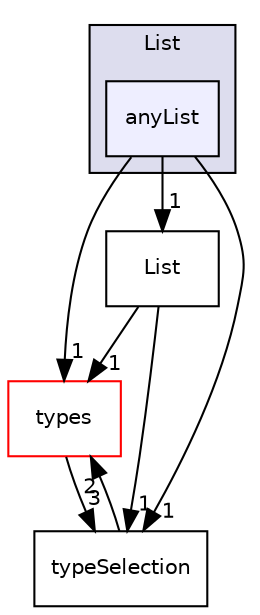 digraph "src/phasicFlow/containers/List/anyList" {
  compound=true
  node [ fontsize="10", fontname="Helvetica"];
  edge [ labelfontsize="10", labelfontname="Helvetica"];
  subgraph clusterdir_0188d416f4dc3fe2d73e6709e73f243f {
    graph [ bgcolor="#ddddee", pencolor="black", label="List" fontname="Helvetica", fontsize="10", URL="dir_0188d416f4dc3fe2d73e6709e73f243f.html"]
  dir_3eaf9348734be2806d8c55b37dd7a1d7 [shape=box, label="anyList", style="filled", fillcolor="#eeeeff", pencolor="black", URL="dir_3eaf9348734be2806d8c55b37dd7a1d7.html"];
  }
  dir_e8baec020e471dff3bc06b812491e6c5 [shape=box label="types" fillcolor="white" style="filled" color="red" URL="dir_e8baec020e471dff3bc06b812491e6c5.html"];
  dir_54572642b19a45e8c6ab7089112e8146 [shape=box label="List" URL="dir_54572642b19a45e8c6ab7089112e8146.html"];
  dir_4419dd78bee2bde1362d842a02bd0463 [shape=box label="typeSelection" URL="dir_4419dd78bee2bde1362d842a02bd0463.html"];
  dir_3eaf9348734be2806d8c55b37dd7a1d7->dir_e8baec020e471dff3bc06b812491e6c5 [headlabel="1", labeldistance=1.5 headhref="dir_000089_000175.html"];
  dir_3eaf9348734be2806d8c55b37dd7a1d7->dir_54572642b19a45e8c6ab7089112e8146 [headlabel="1", labeldistance=1.5 headhref="dir_000089_000090.html"];
  dir_3eaf9348734be2806d8c55b37dd7a1d7->dir_4419dd78bee2bde1362d842a02bd0463 [headlabel="1", labeldistance=1.5 headhref="dir_000089_000179.html"];
  dir_e8baec020e471dff3bc06b812491e6c5->dir_4419dd78bee2bde1362d842a02bd0463 [headlabel="3", labeldistance=1.5 headhref="dir_000175_000179.html"];
  dir_54572642b19a45e8c6ab7089112e8146->dir_e8baec020e471dff3bc06b812491e6c5 [headlabel="1", labeldistance=1.5 headhref="dir_000090_000175.html"];
  dir_54572642b19a45e8c6ab7089112e8146->dir_4419dd78bee2bde1362d842a02bd0463 [headlabel="1", labeldistance=1.5 headhref="dir_000090_000179.html"];
  dir_4419dd78bee2bde1362d842a02bd0463->dir_e8baec020e471dff3bc06b812491e6c5 [headlabel="2", labeldistance=1.5 headhref="dir_000179_000175.html"];
}
